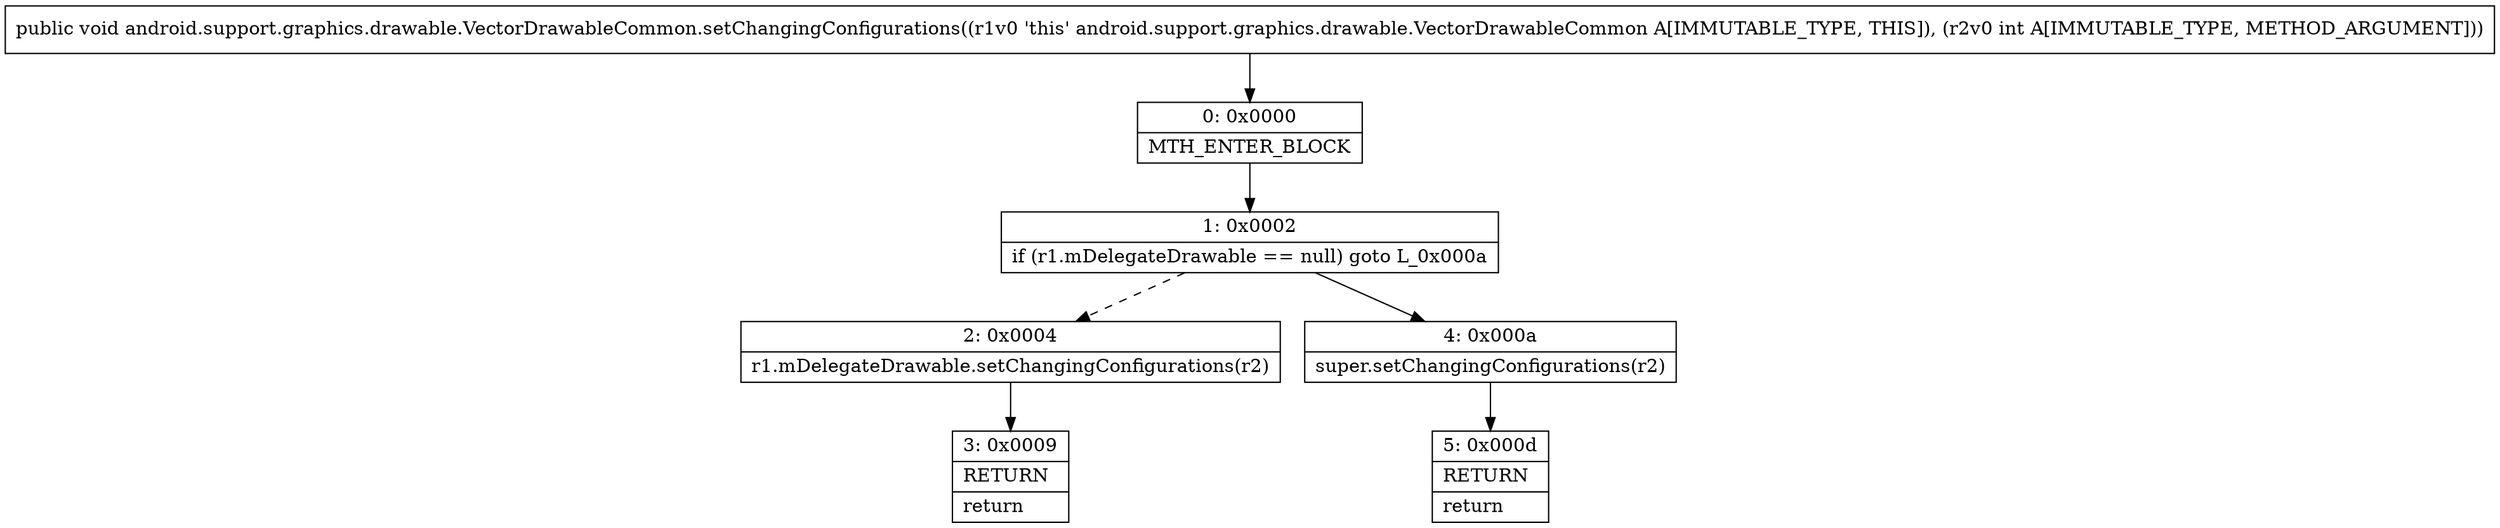 digraph "CFG forandroid.support.graphics.drawable.VectorDrawableCommon.setChangingConfigurations(I)V" {
Node_0 [shape=record,label="{0\:\ 0x0000|MTH_ENTER_BLOCK\l}"];
Node_1 [shape=record,label="{1\:\ 0x0002|if (r1.mDelegateDrawable == null) goto L_0x000a\l}"];
Node_2 [shape=record,label="{2\:\ 0x0004|r1.mDelegateDrawable.setChangingConfigurations(r2)\l}"];
Node_3 [shape=record,label="{3\:\ 0x0009|RETURN\l|return\l}"];
Node_4 [shape=record,label="{4\:\ 0x000a|super.setChangingConfigurations(r2)\l}"];
Node_5 [shape=record,label="{5\:\ 0x000d|RETURN\l|return\l}"];
MethodNode[shape=record,label="{public void android.support.graphics.drawable.VectorDrawableCommon.setChangingConfigurations((r1v0 'this' android.support.graphics.drawable.VectorDrawableCommon A[IMMUTABLE_TYPE, THIS]), (r2v0 int A[IMMUTABLE_TYPE, METHOD_ARGUMENT])) }"];
MethodNode -> Node_0;
Node_0 -> Node_1;
Node_1 -> Node_2[style=dashed];
Node_1 -> Node_4;
Node_2 -> Node_3;
Node_4 -> Node_5;
}

